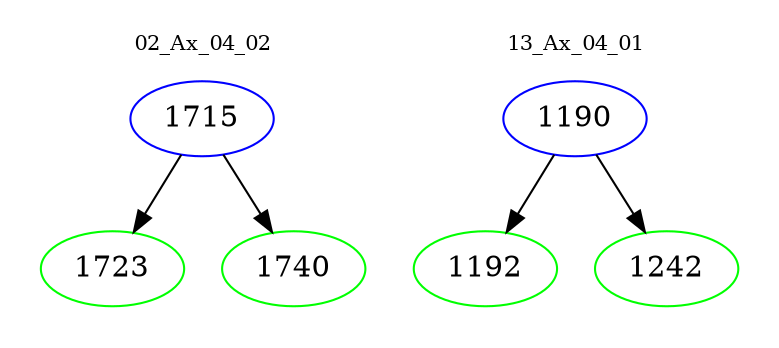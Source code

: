 digraph{
subgraph cluster_0 {
color = white
label = "02_Ax_04_02";
fontsize=10;
T0_1715 [label="1715", color="blue"]
T0_1715 -> T0_1723 [color="black"]
T0_1723 [label="1723", color="green"]
T0_1715 -> T0_1740 [color="black"]
T0_1740 [label="1740", color="green"]
}
subgraph cluster_1 {
color = white
label = "13_Ax_04_01";
fontsize=10;
T1_1190 [label="1190", color="blue"]
T1_1190 -> T1_1192 [color="black"]
T1_1192 [label="1192", color="green"]
T1_1190 -> T1_1242 [color="black"]
T1_1242 [label="1242", color="green"]
}
}
